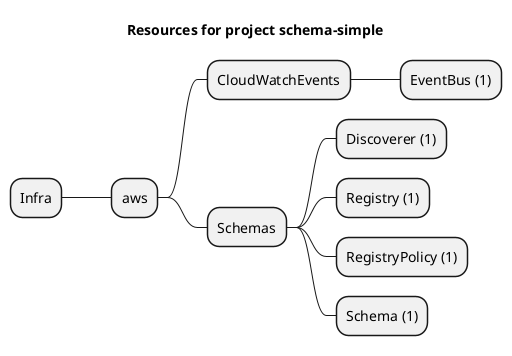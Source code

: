@startmindmap
title Resources for project schema-simple
skinparam monochrome true
+ Infra
++ aws
+++ CloudWatchEvents
++++ EventBus (1)
+++ Schemas
++++ Discoverer (1)
++++ Registry (1)
++++ RegistryPolicy (1)
++++ Schema (1)
@endmindmap